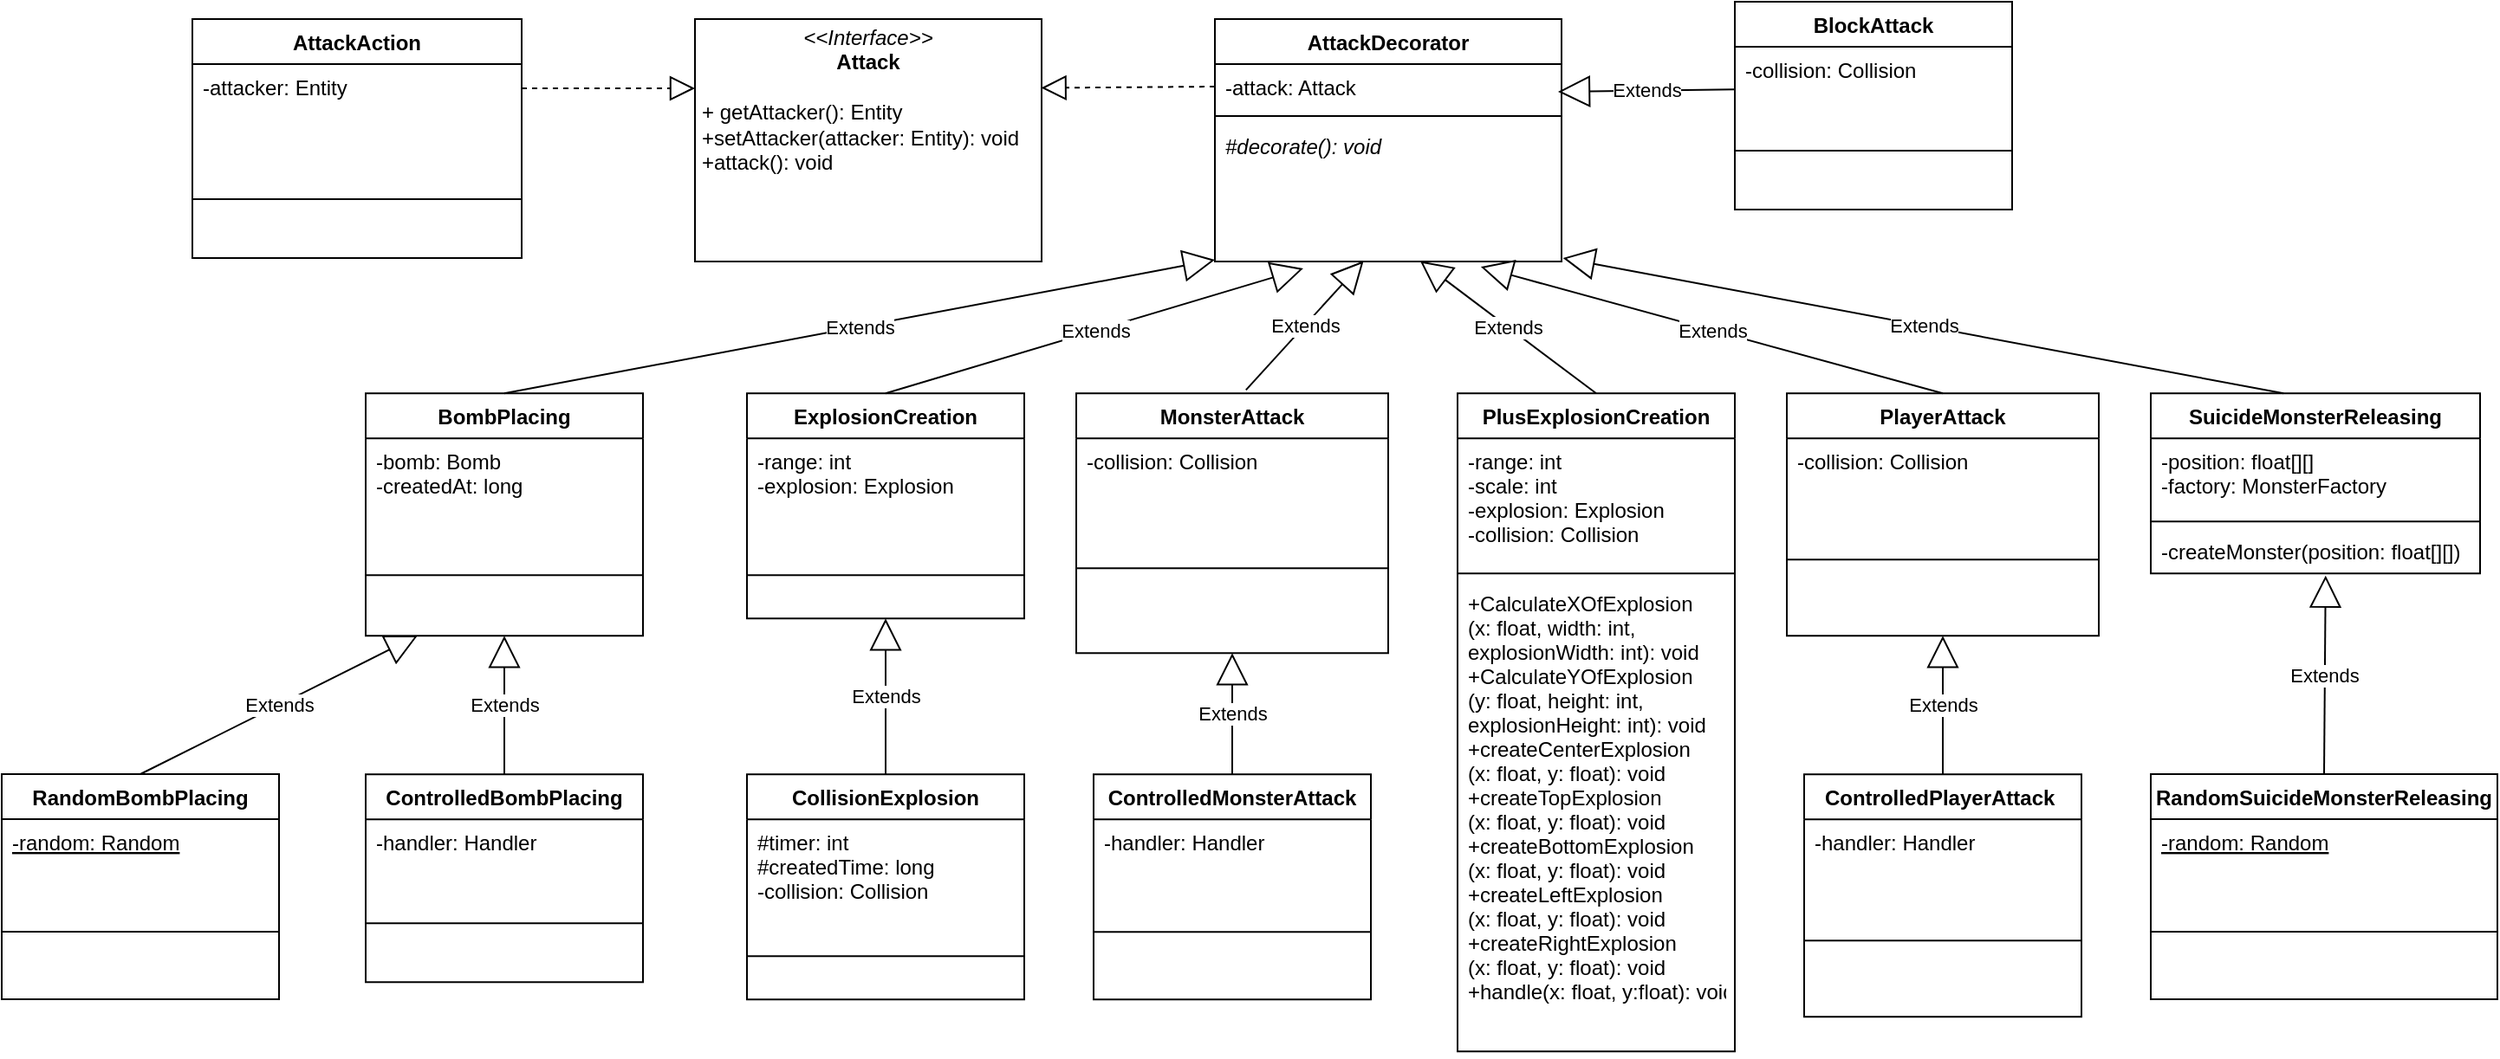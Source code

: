 <mxfile version="13.9.9" type="device"><diagram id="JoFQByJw2eYLuY0I7_IH" name="Page-1"><mxGraphModel dx="1560" dy="412" grid="1" gridSize="10" guides="1" tooltips="1" connect="1" arrows="1" fold="1" page="1" pageScale="1" pageWidth="850" pageHeight="1100" math="0" shadow="0"><root><mxCell id="0"/><mxCell id="1" parent="0"/><mxCell id="b1nT_rkuJrMs0i4mq1yK-96" value="AttackDecorator" style="swimlane;fontStyle=1;align=center;verticalAlign=top;childLayout=stackLayout;horizontal=1;startSize=26;horizontalStack=0;resizeParent=1;resizeParentMax=0;resizeLast=0;collapsible=1;marginBottom=0;" parent="1" vertex="1"><mxGeometry x="600" y="360" width="200" height="140" as="geometry"/></mxCell><mxCell id="b1nT_rkuJrMs0i4mq1yK-97" value="-attack: Attack" style="text;strokeColor=none;fillColor=none;align=left;verticalAlign=top;spacingLeft=4;spacingRight=4;overflow=hidden;rotatable=0;points=[[0,0.5],[1,0.5]];portConstraint=eastwest;" parent="b1nT_rkuJrMs0i4mq1yK-96" vertex="1"><mxGeometry y="26" width="200" height="26" as="geometry"/></mxCell><mxCell id="b1nT_rkuJrMs0i4mq1yK-98" value="" style="line;strokeWidth=1;fillColor=none;align=left;verticalAlign=middle;spacingTop=-1;spacingLeft=3;spacingRight=3;rotatable=0;labelPosition=right;points=[];portConstraint=eastwest;" parent="b1nT_rkuJrMs0i4mq1yK-96" vertex="1"><mxGeometry y="52" width="200" height="8" as="geometry"/></mxCell><mxCell id="b1nT_rkuJrMs0i4mq1yK-104" value="#decorate(): void" style="text;strokeColor=none;fillColor=none;align=left;verticalAlign=top;spacingLeft=4;spacingRight=4;overflow=hidden;rotatable=0;points=[[0,0.5],[1,0.5]];portConstraint=eastwest;fontStyle=2" parent="b1nT_rkuJrMs0i4mq1yK-96" vertex="1"><mxGeometry y="60" width="200" height="80" as="geometry"/></mxCell><mxCell id="b1nT_rkuJrMs0i4mq1yK-100" value="AttackAction" style="swimlane;fontStyle=1;align=center;verticalAlign=top;childLayout=stackLayout;horizontal=1;startSize=26;horizontalStack=0;resizeParent=1;resizeParentMax=0;resizeLast=0;collapsible=1;marginBottom=0;" parent="1" vertex="1"><mxGeometry x="10" y="360" width="190" height="138" as="geometry"/></mxCell><mxCell id="b1nT_rkuJrMs0i4mq1yK-101" value="-attacker: Entity" style="text;strokeColor=none;fillColor=none;align=left;verticalAlign=top;spacingLeft=4;spacingRight=4;overflow=hidden;rotatable=0;points=[[0,0.5],[1,0.5]];portConstraint=eastwest;" parent="b1nT_rkuJrMs0i4mq1yK-100" vertex="1"><mxGeometry y="26" width="190" height="44" as="geometry"/></mxCell><mxCell id="b1nT_rkuJrMs0i4mq1yK-102" value="" style="line;strokeWidth=1;fillColor=none;align=left;verticalAlign=middle;spacingTop=-1;spacingLeft=3;spacingRight=3;rotatable=0;labelPosition=right;points=[];portConstraint=eastwest;" parent="b1nT_rkuJrMs0i4mq1yK-100" vertex="1"><mxGeometry y="70" width="190" height="68" as="geometry"/></mxCell><mxCell id="b1nT_rkuJrMs0i4mq1yK-105" value="&lt;p style=&quot;margin: 0px ; margin-top: 4px ; text-align: center&quot;&gt;&lt;i&gt;&amp;lt;&amp;lt;Interface&amp;gt;&amp;gt;&lt;/i&gt;&lt;br&gt;&lt;b&gt;Attack&lt;/b&gt;&lt;/p&gt;&lt;p style=&quot;margin: 0px ; margin-left: 4px&quot;&gt;&lt;br&gt;&lt;/p&gt;&lt;p style=&quot;margin: 0px ; margin-left: 4px&quot;&gt;+ getAttacker(): Entity&lt;/p&gt;&lt;p style=&quot;margin: 0px ; margin-left: 4px&quot;&gt;+setAttacker(attacker: Entity): void&lt;br&gt;+attack(): void&lt;br&gt;&lt;/p&gt;" style="verticalAlign=top;align=left;overflow=fill;fontSize=12;fontFamily=Helvetica;html=1;" parent="1" vertex="1"><mxGeometry x="300" y="360" width="200" height="140" as="geometry"/></mxCell><mxCell id="TgTV7O6vDC2WGvEqacXh-1" value="" style="endArrow=block;dashed=1;endFill=0;endSize=12;html=1;" parent="1" edge="1"><mxGeometry width="160" relative="1" as="geometry"><mxPoint x="200" y="400" as="sourcePoint"/><mxPoint x="300" y="400" as="targetPoint"/></mxGeometry></mxCell><mxCell id="TgTV7O6vDC2WGvEqacXh-3" value="ExplosionCreation" style="swimlane;fontStyle=1;align=center;verticalAlign=top;childLayout=stackLayout;horizontal=1;startSize=26;horizontalStack=0;resizeParent=1;resizeParentMax=0;resizeLast=0;collapsible=1;marginBottom=0;" parent="1" vertex="1"><mxGeometry x="330" y="576.16" width="160" height="130" as="geometry"/></mxCell><mxCell id="TgTV7O6vDC2WGvEqacXh-40" value="Extends" style="endArrow=block;endSize=16;endFill=0;html=1;entryX=0.255;entryY=1.05;entryDx=0;entryDy=0;entryPerimeter=0;" parent="TgTV7O6vDC2WGvEqacXh-3" target="b1nT_rkuJrMs0i4mq1yK-104" edge="1"><mxGeometry width="160" relative="1" as="geometry"><mxPoint x="80" as="sourcePoint"/><mxPoint x="240" as="targetPoint"/></mxGeometry></mxCell><mxCell id="TgTV7O6vDC2WGvEqacXh-4" value="-range: int&#10;-explosion: Explosion" style="text;strokeColor=none;fillColor=none;align=left;verticalAlign=top;spacingLeft=4;spacingRight=4;overflow=hidden;rotatable=0;points=[[0,0.5],[1,0.5]];portConstraint=eastwest;" parent="TgTV7O6vDC2WGvEqacXh-3" vertex="1"><mxGeometry y="26" width="160" height="54" as="geometry"/></mxCell><mxCell id="TgTV7O6vDC2WGvEqacXh-5" value="" style="line;strokeWidth=1;fillColor=none;align=left;verticalAlign=middle;spacingTop=-1;spacingLeft=3;spacingRight=3;rotatable=0;labelPosition=right;points=[];portConstraint=eastwest;" parent="TgTV7O6vDC2WGvEqacXh-3" vertex="1"><mxGeometry y="80" width="160" height="50" as="geometry"/></mxCell><mxCell id="TgTV7O6vDC2WGvEqacXh-15" value="BlockAttack" style="swimlane;fontStyle=1;align=center;verticalAlign=top;childLayout=stackLayout;horizontal=1;startSize=26;horizontalStack=0;resizeParent=1;resizeParentMax=0;resizeLast=0;collapsible=1;marginBottom=0;" parent="1" vertex="1"><mxGeometry x="900" y="350" width="160" height="120" as="geometry"/></mxCell><mxCell id="TgTV7O6vDC2WGvEqacXh-16" value="-collision: Collision" style="text;strokeColor=none;fillColor=none;align=left;verticalAlign=top;spacingLeft=4;spacingRight=4;overflow=hidden;rotatable=0;points=[[0,0.5],[1,0.5]];portConstraint=eastwest;" parent="TgTV7O6vDC2WGvEqacXh-15" vertex="1"><mxGeometry y="26" width="160" height="26" as="geometry"/></mxCell><mxCell id="TgTV7O6vDC2WGvEqacXh-17" value="" style="line;strokeWidth=1;fillColor=none;align=left;verticalAlign=middle;spacingTop=-1;spacingLeft=3;spacingRight=3;rotatable=0;labelPosition=right;points=[];portConstraint=eastwest;" parent="TgTV7O6vDC2WGvEqacXh-15" vertex="1"><mxGeometry y="52" width="160" height="68" as="geometry"/></mxCell><mxCell id="TgTV7O6vDC2WGvEqacXh-23" value="BombPlacing" style="swimlane;fontStyle=1;align=center;verticalAlign=top;childLayout=stackLayout;horizontal=1;startSize=26;horizontalStack=0;resizeParent=1;resizeParentMax=0;resizeLast=0;collapsible=1;marginBottom=0;" parent="1" vertex="1"><mxGeometry x="110" y="576.16" width="160" height="140" as="geometry"/></mxCell><mxCell id="TgTV7O6vDC2WGvEqacXh-39" value="Extends" style="endArrow=block;endSize=16;endFill=0;html=1;entryX=0;entryY=0.988;entryDx=0;entryDy=0;entryPerimeter=0;" parent="TgTV7O6vDC2WGvEqacXh-23" target="b1nT_rkuJrMs0i4mq1yK-104" edge="1"><mxGeometry width="160" relative="1" as="geometry"><mxPoint x="80" as="sourcePoint"/><mxPoint x="240" as="targetPoint"/></mxGeometry></mxCell><mxCell id="TgTV7O6vDC2WGvEqacXh-24" value="-bomb: Bomb&#10;-createdAt: long" style="text;strokeColor=none;fillColor=none;align=left;verticalAlign=top;spacingLeft=4;spacingRight=4;overflow=hidden;rotatable=0;points=[[0,0.5],[1,0.5]];portConstraint=eastwest;" parent="TgTV7O6vDC2WGvEqacXh-23" vertex="1"><mxGeometry y="26" width="160" height="44" as="geometry"/></mxCell><mxCell id="TgTV7O6vDC2WGvEqacXh-25" value="" style="line;strokeWidth=1;fillColor=none;align=left;verticalAlign=middle;spacingTop=-1;spacingLeft=3;spacingRight=3;rotatable=0;labelPosition=right;points=[];portConstraint=eastwest;" parent="TgTV7O6vDC2WGvEqacXh-23" vertex="1"><mxGeometry y="70" width="160" height="70" as="geometry"/></mxCell><mxCell id="TgTV7O6vDC2WGvEqacXh-27" value="MonsterAttack" style="swimlane;fontStyle=1;align=center;verticalAlign=top;childLayout=stackLayout;horizontal=1;startSize=26;horizontalStack=0;resizeParent=1;resizeParentMax=0;resizeLast=0;collapsible=1;marginBottom=0;" parent="1" vertex="1"><mxGeometry x="520" y="576.16" width="180" height="150" as="geometry"/></mxCell><mxCell id="TgTV7O6vDC2WGvEqacXh-28" value="-collision: Collision" style="text;strokeColor=none;fillColor=none;align=left;verticalAlign=top;spacingLeft=4;spacingRight=4;overflow=hidden;rotatable=0;points=[[0,0.5],[1,0.5]];portConstraint=eastwest;" parent="TgTV7O6vDC2WGvEqacXh-27" vertex="1"><mxGeometry y="26" width="180" height="26" as="geometry"/></mxCell><mxCell id="TgTV7O6vDC2WGvEqacXh-29" value="" style="line;strokeWidth=1;fillColor=none;align=left;verticalAlign=middle;spacingTop=-1;spacingLeft=3;spacingRight=3;rotatable=0;labelPosition=right;points=[];portConstraint=eastwest;" parent="TgTV7O6vDC2WGvEqacXh-27" vertex="1"><mxGeometry y="52" width="180" height="98" as="geometry"/></mxCell><mxCell id="TgTV7O6vDC2WGvEqacXh-31" value="PlusExplosionCreation" style="swimlane;fontStyle=1;align=center;verticalAlign=top;childLayout=stackLayout;horizontal=1;startSize=26;horizontalStack=0;resizeParent=1;resizeParentMax=0;resizeLast=0;collapsible=1;marginBottom=0;" parent="1" vertex="1"><mxGeometry x="740" y="576.16" width="160" height="380" as="geometry"/></mxCell><mxCell id="TgTV7O6vDC2WGvEqacXh-32" value="-range: int&#10;-scale: int&#10;-explosion: Explosion&#10;-collision: Collision" style="text;strokeColor=none;fillColor=none;align=left;verticalAlign=top;spacingLeft=4;spacingRight=4;overflow=hidden;rotatable=0;points=[[0,0.5],[1,0.5]];portConstraint=eastwest;" parent="TgTV7O6vDC2WGvEqacXh-31" vertex="1"><mxGeometry y="26" width="160" height="74" as="geometry"/></mxCell><mxCell id="TgTV7O6vDC2WGvEqacXh-33" value="" style="line;strokeWidth=1;fillColor=none;align=left;verticalAlign=middle;spacingTop=-1;spacingLeft=3;spacingRight=3;rotatable=0;labelPosition=right;points=[];portConstraint=eastwest;" parent="TgTV7O6vDC2WGvEqacXh-31" vertex="1"><mxGeometry y="100" width="160" height="8" as="geometry"/></mxCell><mxCell id="TgTV7O6vDC2WGvEqacXh-34" value="+CalculateXOfExplosion&#10;(x: float, width: int, &#10;explosionWidth: int): void&#10;+CalculateYOfExplosion&#10;(y: float, height: int, &#10;explosionHeight: int): void&#10;+createCenterExplosion&#10;(x: float, y: float): void&#10;+createTopExplosion&#10;(x: float, y: float): void&#10;+createBottomExplosion&#10;(x: float, y: float): void&#10;+createLeftExplosion&#10;(x: float, y: float): void&#10;+createRightExplosion&#10;(x: float, y: float): void&#10;+handle(x: float, y:float): void" style="text;strokeColor=none;fillColor=none;align=left;verticalAlign=top;spacingLeft=4;spacingRight=4;overflow=hidden;rotatable=0;points=[[0,0.5],[1,0.5]];portConstraint=eastwest;fontStyle=0" parent="TgTV7O6vDC2WGvEqacXh-31" vertex="1"><mxGeometry y="108" width="160" height="272" as="geometry"/></mxCell><mxCell id="TgTV7O6vDC2WGvEqacXh-35" value="PlayerAttack" style="swimlane;fontStyle=1;align=center;verticalAlign=top;childLayout=stackLayout;horizontal=1;startSize=26;horizontalStack=0;resizeParent=1;resizeParentMax=0;resizeLast=0;collapsible=1;marginBottom=0;" parent="1" vertex="1"><mxGeometry x="930" y="576.16" width="180" height="140" as="geometry"/></mxCell><mxCell id="TgTV7O6vDC2WGvEqacXh-41" value="Extends" style="endArrow=block;endSize=16;endFill=0;html=1;entryX=0.767;entryY=1.038;entryDx=0;entryDy=0;entryPerimeter=0;" parent="TgTV7O6vDC2WGvEqacXh-35" target="b1nT_rkuJrMs0i4mq1yK-104" edge="1"><mxGeometry width="160" relative="1" as="geometry"><mxPoint x="90" as="sourcePoint"/><mxPoint x="250" as="targetPoint"/></mxGeometry></mxCell><mxCell id="TgTV7O6vDC2WGvEqacXh-36" value="-collision: Collision" style="text;strokeColor=none;fillColor=none;align=left;verticalAlign=top;spacingLeft=4;spacingRight=4;overflow=hidden;rotatable=0;points=[[0,0.5],[1,0.5]];portConstraint=eastwest;" parent="TgTV7O6vDC2WGvEqacXh-35" vertex="1"><mxGeometry y="26" width="180" height="26" as="geometry"/></mxCell><mxCell id="TgTV7O6vDC2WGvEqacXh-37" value="" style="line;strokeWidth=1;fillColor=none;align=left;verticalAlign=middle;spacingTop=-1;spacingLeft=3;spacingRight=3;rotatable=0;labelPosition=right;points=[];portConstraint=eastwest;" parent="TgTV7O6vDC2WGvEqacXh-35" vertex="1"><mxGeometry y="52" width="180" height="88" as="geometry"/></mxCell><mxCell id="TgTV7O6vDC2WGvEqacXh-48" value="Extends" style="endArrow=block;endSize=16;endFill=0;html=1;entryX=0.429;entryY=0.996;entryDx=0;entryDy=0;entryPerimeter=0;exitX=0.544;exitY=-0.013;exitDx=0;exitDy=0;exitPerimeter=0;" parent="1" source="TgTV7O6vDC2WGvEqacXh-27" target="b1nT_rkuJrMs0i4mq1yK-104" edge="1"><mxGeometry width="160" relative="1" as="geometry"><mxPoint x="720" y="740" as="sourcePoint"/><mxPoint x="980" y="740" as="targetPoint"/></mxGeometry></mxCell><mxCell id="TgTV7O6vDC2WGvEqacXh-49" value="ControlledBombPlacing" style="swimlane;fontStyle=1;align=center;verticalAlign=top;childLayout=stackLayout;horizontal=1;startSize=26;horizontalStack=0;resizeParent=1;resizeParentMax=0;resizeLast=0;collapsible=1;marginBottom=0;" parent="1" vertex="1"><mxGeometry x="110" y="796.16" width="160" height="120" as="geometry"/></mxCell><mxCell id="TgTV7O6vDC2WGvEqacXh-50" value="-handler: Handler" style="text;strokeColor=none;fillColor=none;align=left;verticalAlign=top;spacingLeft=4;spacingRight=4;overflow=hidden;rotatable=0;points=[[0,0.5],[1,0.5]];portConstraint=eastwest;" parent="TgTV7O6vDC2WGvEqacXh-49" vertex="1"><mxGeometry y="26" width="160" height="26" as="geometry"/></mxCell><mxCell id="TgTV7O6vDC2WGvEqacXh-51" value="" style="line;strokeWidth=1;fillColor=none;align=left;verticalAlign=middle;spacingTop=-1;spacingLeft=3;spacingRight=3;rotatable=0;labelPosition=right;points=[];portConstraint=eastwest;" parent="TgTV7O6vDC2WGvEqacXh-49" vertex="1"><mxGeometry y="52" width="160" height="68" as="geometry"/></mxCell><mxCell id="TgTV7O6vDC2WGvEqacXh-69" value="Extends" style="endArrow=block;endSize=16;endFill=0;html=1;exitX=0.5;exitY=0;exitDx=0;exitDy=0;exitPerimeter=0;" parent="TgTV7O6vDC2WGvEqacXh-49" source="TgTV7O6vDC2WGvEqacXh-49" edge="1"><mxGeometry width="160" relative="1" as="geometry"><mxPoint x="80" y="-6" as="sourcePoint"/><mxPoint x="80" y="-80" as="targetPoint"/></mxGeometry></mxCell><mxCell id="TgTV7O6vDC2WGvEqacXh-61" value="ControlledMonsterAttack" style="swimlane;fontStyle=1;align=center;verticalAlign=top;childLayout=stackLayout;horizontal=1;startSize=26;horizontalStack=0;resizeParent=1;resizeParentMax=0;resizeLast=0;collapsible=1;marginBottom=0;" parent="1" vertex="1"><mxGeometry x="530" y="796.16" width="160" height="130" as="geometry"/></mxCell><mxCell id="TgTV7O6vDC2WGvEqacXh-70" value="Extends" style="endArrow=block;endSize=16;endFill=0;html=1;" parent="TgTV7O6vDC2WGvEqacXh-61" edge="1" target="TgTV7O6vDC2WGvEqacXh-29"><mxGeometry width="160" relative="1" as="geometry"><mxPoint x="80" as="sourcePoint"/><mxPoint x="80" y="-50" as="targetPoint"/></mxGeometry></mxCell><mxCell id="TgTV7O6vDC2WGvEqacXh-62" value="-handler: Handler" style="text;strokeColor=none;fillColor=none;align=left;verticalAlign=top;spacingLeft=4;spacingRight=4;overflow=hidden;rotatable=0;points=[[0,0.5],[1,0.5]];portConstraint=eastwest;" parent="TgTV7O6vDC2WGvEqacXh-61" vertex="1"><mxGeometry y="26" width="160" height="26" as="geometry"/></mxCell><mxCell id="TgTV7O6vDC2WGvEqacXh-63" value="" style="line;strokeWidth=1;fillColor=none;align=left;verticalAlign=middle;spacingTop=-1;spacingLeft=3;spacingRight=3;rotatable=0;labelPosition=right;points=[];portConstraint=eastwest;" parent="TgTV7O6vDC2WGvEqacXh-61" vertex="1"><mxGeometry y="52" width="160" height="78" as="geometry"/></mxCell><mxCell id="TgTV7O6vDC2WGvEqacXh-65" value="ControlledPlayerAttack " style="swimlane;fontStyle=1;align=center;verticalAlign=top;childLayout=stackLayout;horizontal=1;startSize=26;horizontalStack=0;resizeParent=1;resizeParentMax=0;resizeLast=0;collapsible=1;marginBottom=0;" parent="1" vertex="1"><mxGeometry x="940" y="796.16" width="160" height="140" as="geometry"/></mxCell><mxCell id="TgTV7O6vDC2WGvEqacXh-66" value="-handler: Handler" style="text;strokeColor=none;fillColor=none;align=left;verticalAlign=top;spacingLeft=4;spacingRight=4;overflow=hidden;rotatable=0;points=[[0,0.5],[1,0.5]];portConstraint=eastwest;" parent="TgTV7O6vDC2WGvEqacXh-65" vertex="1"><mxGeometry y="26" width="160" height="26" as="geometry"/></mxCell><mxCell id="TgTV7O6vDC2WGvEqacXh-67" value="" style="line;strokeWidth=1;fillColor=none;align=left;verticalAlign=middle;spacingTop=-1;spacingLeft=3;spacingRight=3;rotatable=0;labelPosition=right;points=[];portConstraint=eastwest;" parent="TgTV7O6vDC2WGvEqacXh-65" vertex="1"><mxGeometry y="52" width="160" height="88" as="geometry"/></mxCell><mxCell id="_w6q_GeCyW7uQmnHd5mo-1" value="Extends" style="endArrow=block;endSize=16;endFill=0;html=1;entryX=0.592;entryY=0.996;entryDx=0;entryDy=0;entryPerimeter=0;exitX=0.5;exitY=0;exitDx=0;exitDy=0;" parent="1" source="TgTV7O6vDC2WGvEqacXh-31" target="b1nT_rkuJrMs0i4mq1yK-104" edge="1"><mxGeometry width="160" relative="1" as="geometry"><mxPoint x="800" y="552.16" as="sourcePoint"/><mxPoint x="951" y="480" as="targetPoint"/></mxGeometry></mxCell><mxCell id="TgTV7O6vDC2WGvEqacXh-71" value="Extends" style="endArrow=block;endSize=16;endFill=0;html=1;entryX=0.5;entryY=1;entryDx=0;entryDy=0;exitX=0.5;exitY=0;exitDx=0;exitDy=0;" parent="1" source="TgTV7O6vDC2WGvEqacXh-65" target="TgTV7O6vDC2WGvEqacXh-35" edge="1"><mxGeometry width="160" relative="1" as="geometry"><mxPoint x="950" y="836.16" as="sourcePoint"/><mxPoint x="1110" y="836.16" as="targetPoint"/></mxGeometry></mxCell><mxCell id="_w6q_GeCyW7uQmnHd5mo-3" value="" style="endArrow=block;dashed=1;endFill=0;endSize=12;html=1;exitX=0;exitY=0.5;exitDx=0;exitDy=0;entryX=0.999;entryY=0.284;entryDx=0;entryDy=0;entryPerimeter=0;" parent="1" source="b1nT_rkuJrMs0i4mq1yK-97" target="b1nT_rkuJrMs0i4mq1yK-105" edge="1"><mxGeometry width="160" relative="1" as="geometry"><mxPoint x="480" y="320" as="sourcePoint"/><mxPoint x="580" y="320" as="targetPoint"/></mxGeometry></mxCell><mxCell id="TgTV7O6vDC2WGvEqacXh-47" value="Extends" style="endArrow=block;endSize=16;endFill=0;html=1;entryX=0.99;entryY=0.023;entryDx=0;entryDy=0;entryPerimeter=0;" parent="1" edge="1"><mxGeometry width="160" relative="1" as="geometry"><mxPoint x="900" y="400.62" as="sourcePoint"/><mxPoint x="798" y="402" as="targetPoint"/></mxGeometry></mxCell><mxCell id="FLGTlEeFppqRwNzUYKoa-9" value="SuicideMonsterReleasing" style="swimlane;fontStyle=1;align=center;verticalAlign=top;childLayout=stackLayout;horizontal=1;startSize=26;horizontalStack=0;resizeParent=1;resizeParentMax=0;resizeLast=0;collapsible=1;marginBottom=0;" vertex="1" parent="1"><mxGeometry x="1140" y="576.16" width="190" height="104" as="geometry"/></mxCell><mxCell id="FLGTlEeFppqRwNzUYKoa-10" value="-position: float[][]&#10;-factory: MonsterFactory&#10;&#10;&#10;&#10;&#10;" style="text;strokeColor=none;fillColor=none;align=left;verticalAlign=top;spacingLeft=4;spacingRight=4;overflow=hidden;rotatable=0;points=[[0,0.5],[1,0.5]];portConstraint=eastwest;" vertex="1" parent="FLGTlEeFppqRwNzUYKoa-9"><mxGeometry y="26" width="190" height="44" as="geometry"/></mxCell><mxCell id="FLGTlEeFppqRwNzUYKoa-11" value="" style="line;strokeWidth=1;fillColor=none;align=left;verticalAlign=middle;spacingTop=-1;spacingLeft=3;spacingRight=3;rotatable=0;labelPosition=right;points=[];portConstraint=eastwest;" vertex="1" parent="FLGTlEeFppqRwNzUYKoa-9"><mxGeometry y="70" width="190" height="8" as="geometry"/></mxCell><mxCell id="FLGTlEeFppqRwNzUYKoa-12" value="-createMonster(position: float[][])" style="text;strokeColor=none;fillColor=none;align=left;verticalAlign=top;spacingLeft=4;spacingRight=4;overflow=hidden;rotatable=0;points=[[0,0.5],[1,0.5]];portConstraint=eastwest;" vertex="1" parent="FLGTlEeFppqRwNzUYKoa-9"><mxGeometry y="78" width="190" height="26" as="geometry"/></mxCell><mxCell id="FLGTlEeFppqRwNzUYKoa-13" value="Extends" style="endArrow=block;endSize=16;endFill=0;html=1;entryX=1.004;entryY=0.975;entryDx=0;entryDy=0;entryPerimeter=0;" edge="1" parent="1" target="b1nT_rkuJrMs0i4mq1yK-104"><mxGeometry width="160" relative="1" as="geometry"><mxPoint x="1216.6" y="576.16" as="sourcePoint"/><mxPoint x="950.0" y="503.04" as="targetPoint"/></mxGeometry></mxCell><mxCell id="FLGTlEeFppqRwNzUYKoa-14" value="CollisionExplosion" style="swimlane;fontStyle=1;align=center;verticalAlign=top;childLayout=stackLayout;horizontal=1;startSize=26;horizontalStack=0;resizeParent=1;resizeParentMax=0;resizeLast=0;collapsible=1;marginBottom=0;" vertex="1" parent="1"><mxGeometry x="330" y="796.16" width="160" height="130" as="geometry"/></mxCell><mxCell id="FLGTlEeFppqRwNzUYKoa-15" value="Extends" style="endArrow=block;endSize=16;endFill=0;html=1;entryX=0.5;entryY=1;entryDx=0;entryDy=0;" edge="1" parent="FLGTlEeFppqRwNzUYKoa-14" target="TgTV7O6vDC2WGvEqacXh-3"><mxGeometry width="160" relative="1" as="geometry"><mxPoint x="80" as="sourcePoint"/><mxPoint x="240" as="targetPoint"/></mxGeometry></mxCell><mxCell id="FLGTlEeFppqRwNzUYKoa-16" value="#timer: int&#10;#createdTime: long&#10;-collision: Collision" style="text;strokeColor=none;fillColor=none;align=left;verticalAlign=top;spacingLeft=4;spacingRight=4;overflow=hidden;rotatable=0;points=[[0,0.5],[1,0.5]];portConstraint=eastwest;" vertex="1" parent="FLGTlEeFppqRwNzUYKoa-14"><mxGeometry y="26" width="160" height="54" as="geometry"/></mxCell><mxCell id="FLGTlEeFppqRwNzUYKoa-17" value="" style="line;strokeWidth=1;fillColor=none;align=left;verticalAlign=middle;spacingTop=-1;spacingLeft=3;spacingRight=3;rotatable=0;labelPosition=right;points=[];portConstraint=eastwest;" vertex="1" parent="FLGTlEeFppqRwNzUYKoa-14"><mxGeometry y="80" width="160" height="50" as="geometry"/></mxCell><mxCell id="FLGTlEeFppqRwNzUYKoa-18" value="RandomBombPlacing" style="swimlane;fontStyle=1;align=center;verticalAlign=top;childLayout=stackLayout;horizontal=1;startSize=26;horizontalStack=0;resizeParent=1;resizeParentMax=0;resizeLast=0;collapsible=1;marginBottom=0;" vertex="1" parent="1"><mxGeometry x="-100" y="796" width="160" height="130" as="geometry"/></mxCell><mxCell id="FLGTlEeFppqRwNzUYKoa-19" value="-random: Random" style="text;strokeColor=none;fillColor=none;align=left;verticalAlign=top;spacingLeft=4;spacingRight=4;overflow=hidden;rotatable=0;points=[[0,0.5],[1,0.5]];portConstraint=eastwest;fontStyle=4" vertex="1" parent="FLGTlEeFppqRwNzUYKoa-18"><mxGeometry y="26" width="160" height="26" as="geometry"/></mxCell><mxCell id="FLGTlEeFppqRwNzUYKoa-20" value="" style="line;strokeWidth=1;fillColor=none;align=left;verticalAlign=middle;spacingTop=-1;spacingLeft=3;spacingRight=3;rotatable=0;labelPosition=right;points=[];portConstraint=eastwest;" vertex="1" parent="FLGTlEeFppqRwNzUYKoa-18"><mxGeometry y="52" width="160" height="78" as="geometry"/></mxCell><mxCell id="FLGTlEeFppqRwNzUYKoa-22" value="Extends" style="endArrow=block;endSize=16;endFill=0;html=1;exitX=0.5;exitY=0;exitDx=0;exitDy=0;" edge="1" parent="1" source="FLGTlEeFppqRwNzUYKoa-18"><mxGeometry width="160" relative="1" as="geometry"><mxPoint x="10" y="786.16" as="sourcePoint"/><mxPoint x="140" y="716" as="targetPoint"/></mxGeometry></mxCell><mxCell id="FLGTlEeFppqRwNzUYKoa-23" value="RandomSuicideMonsterReleasing" style="swimlane;fontStyle=1;align=center;verticalAlign=top;childLayout=stackLayout;horizontal=1;startSize=26;horizontalStack=0;resizeParent=1;resizeParentMax=0;resizeLast=0;collapsible=1;marginBottom=0;" vertex="1" parent="1"><mxGeometry x="1140" y="796" width="200" height="130" as="geometry"/></mxCell><mxCell id="FLGTlEeFppqRwNzUYKoa-24" value="-random: Random" style="text;strokeColor=none;fillColor=none;align=left;verticalAlign=top;spacingLeft=4;spacingRight=4;overflow=hidden;rotatable=0;points=[[0,0.5],[1,0.5]];portConstraint=eastwest;fontStyle=4" vertex="1" parent="FLGTlEeFppqRwNzUYKoa-23"><mxGeometry y="26" width="200" height="26" as="geometry"/></mxCell><mxCell id="FLGTlEeFppqRwNzUYKoa-25" value="" style="line;strokeWidth=1;fillColor=none;align=left;verticalAlign=middle;spacingTop=-1;spacingLeft=3;spacingRight=3;rotatable=0;labelPosition=right;points=[];portConstraint=eastwest;" vertex="1" parent="FLGTlEeFppqRwNzUYKoa-23"><mxGeometry y="52" width="200" height="78" as="geometry"/></mxCell><mxCell id="FLGTlEeFppqRwNzUYKoa-26" value="Extends" style="endArrow=block;endSize=16;endFill=0;html=1;entryX=0.531;entryY=1.045;entryDx=0;entryDy=0;exitX=0.5;exitY=0;exitDx=0;exitDy=0;entryPerimeter=0;" edge="1" parent="1" target="FLGTlEeFppqRwNzUYKoa-12"><mxGeometry width="160" relative="1" as="geometry"><mxPoint x="1240" y="796.16" as="sourcePoint"/><mxPoint x="1240" y="716.16" as="targetPoint"/></mxGeometry></mxCell></root></mxGraphModel></diagram></mxfile>